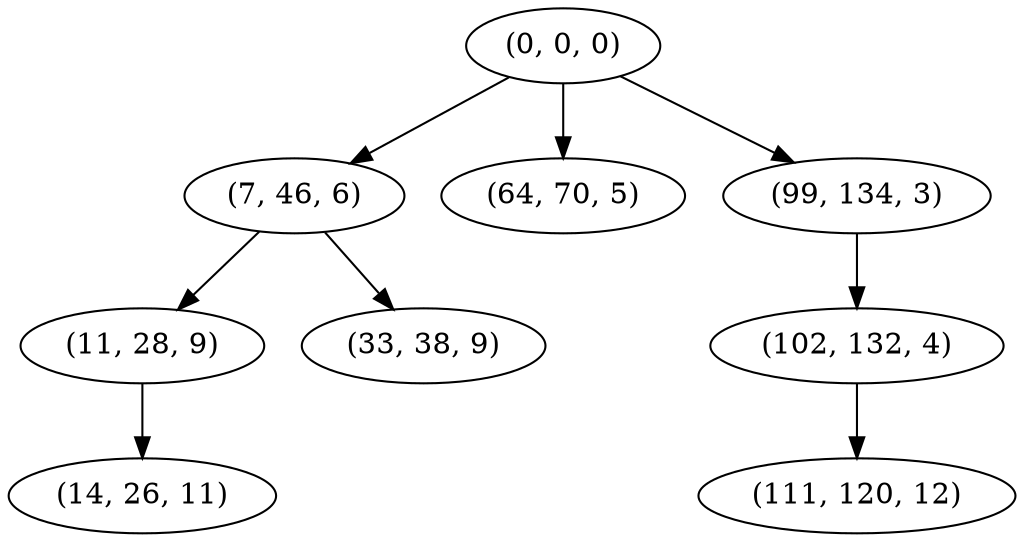 digraph tree {
    "(0, 0, 0)";
    "(7, 46, 6)";
    "(11, 28, 9)";
    "(14, 26, 11)";
    "(33, 38, 9)";
    "(64, 70, 5)";
    "(99, 134, 3)";
    "(102, 132, 4)";
    "(111, 120, 12)";
    "(0, 0, 0)" -> "(7, 46, 6)";
    "(0, 0, 0)" -> "(64, 70, 5)";
    "(0, 0, 0)" -> "(99, 134, 3)";
    "(7, 46, 6)" -> "(11, 28, 9)";
    "(7, 46, 6)" -> "(33, 38, 9)";
    "(11, 28, 9)" -> "(14, 26, 11)";
    "(99, 134, 3)" -> "(102, 132, 4)";
    "(102, 132, 4)" -> "(111, 120, 12)";
}
